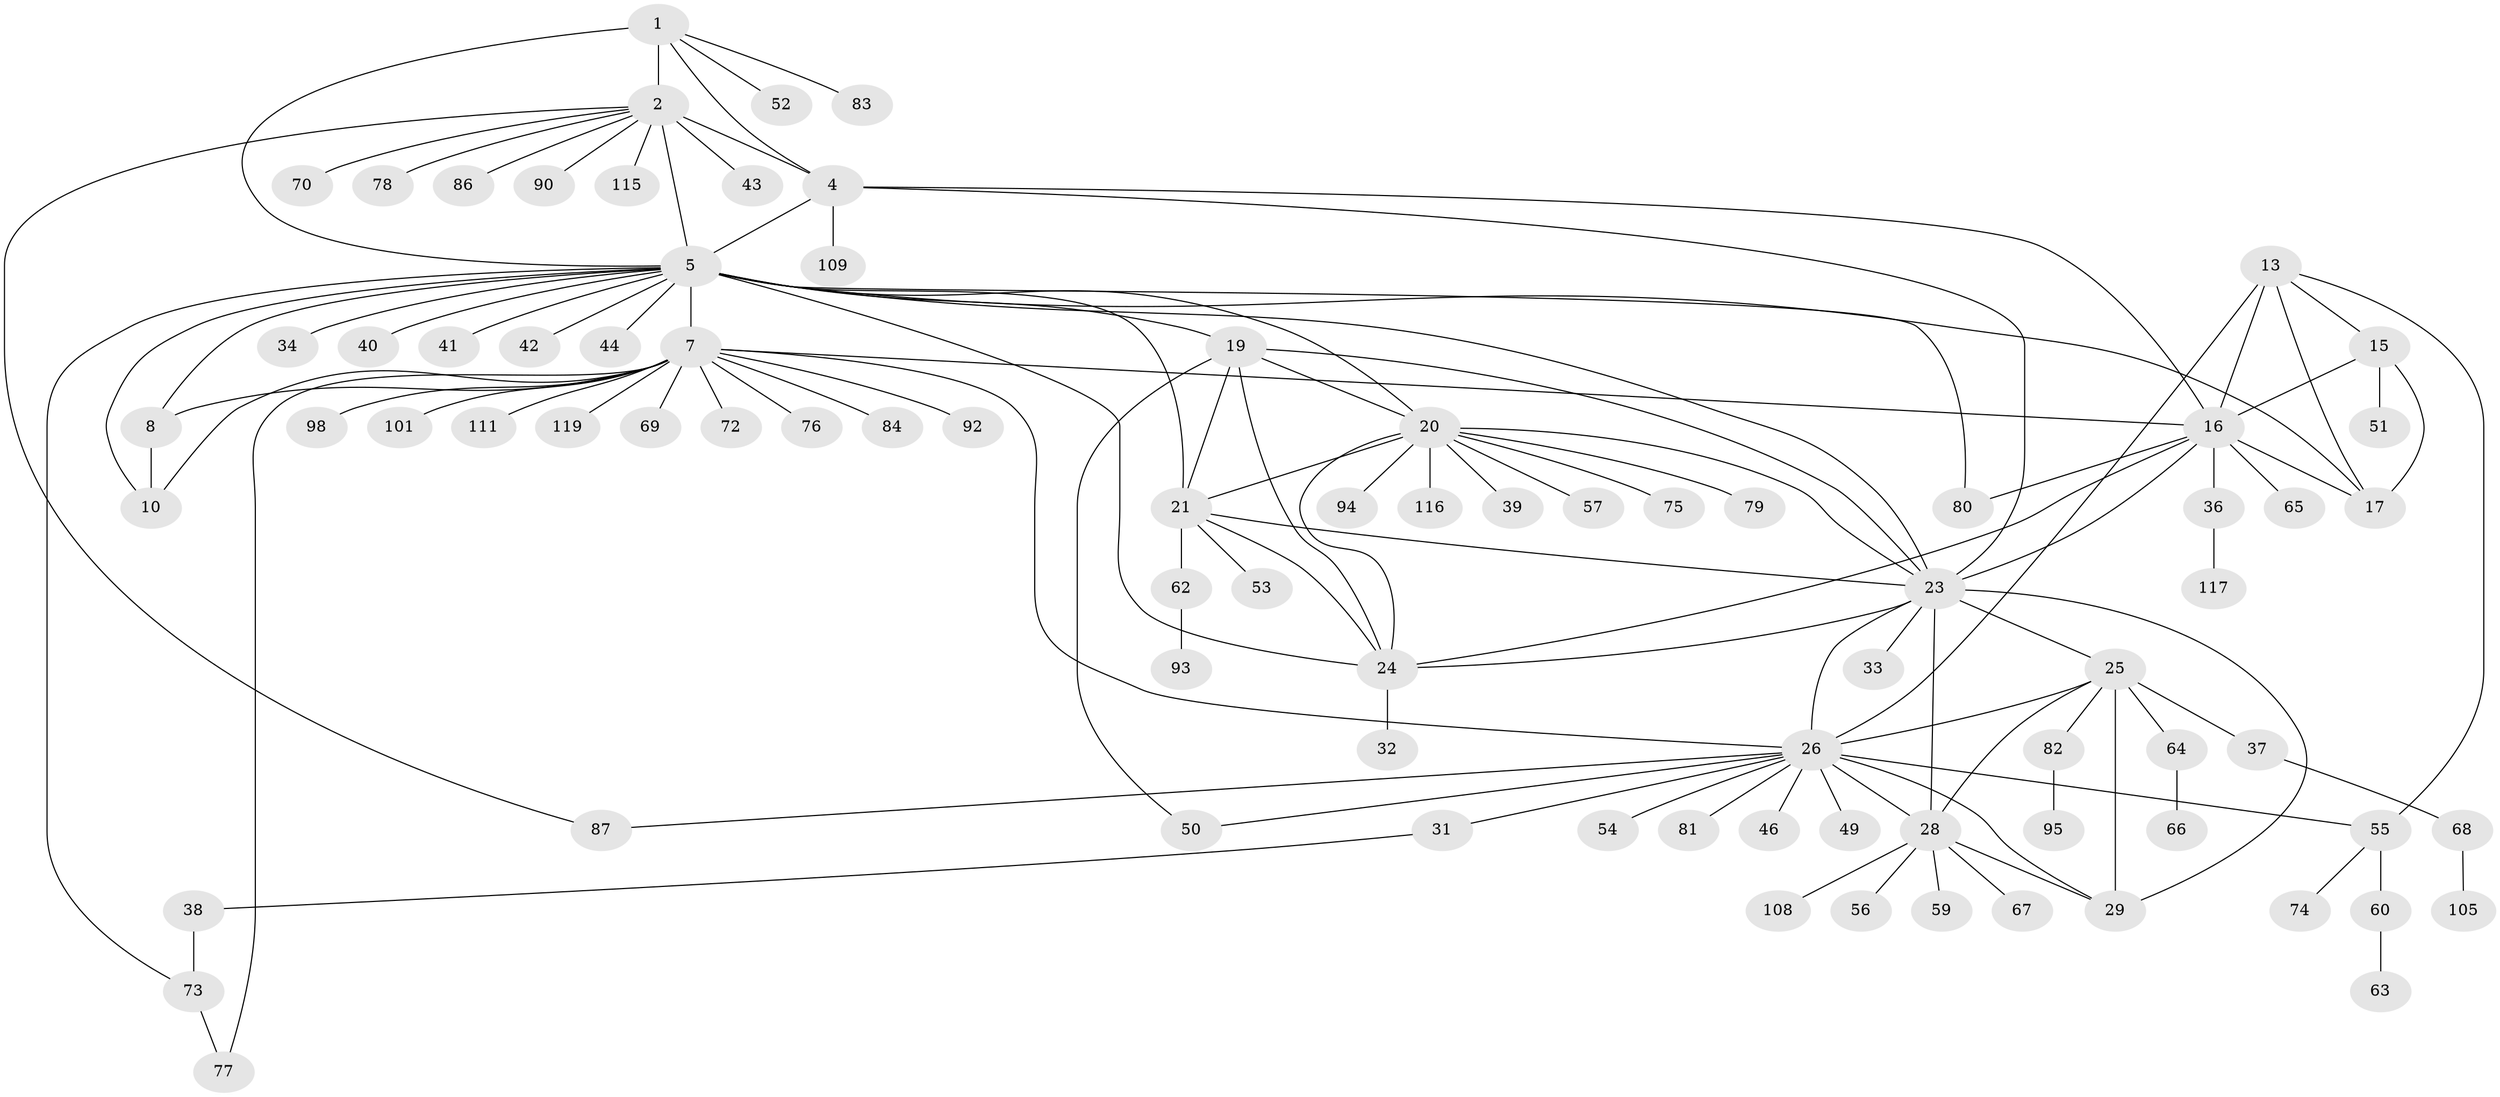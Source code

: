 // original degree distribution, {7: 0.05785123966942149, 9: 0.05785123966942149, 8: 0.049586776859504134, 11: 0.024793388429752067, 5: 0.03305785123966942, 6: 0.01652892561983471, 12: 0.008264462809917356, 15: 0.008264462809917356, 2: 0.14049586776859505, 1: 0.5702479338842975, 4: 0.008264462809917356, 3: 0.024793388429752067}
// Generated by graph-tools (version 1.1) at 2025/19/03/04/25 18:19:28]
// undirected, 84 vertices, 121 edges
graph export_dot {
graph [start="1"]
  node [color=gray90,style=filled];
  1;
  2 [super="+3"];
  4;
  5 [super="+6+99+11"];
  7 [super="+9"];
  8;
  10;
  13 [super="+120+118+91+14+45"];
  15;
  16 [super="+96+18"];
  17 [super="+35"];
  19 [super="+114"];
  20;
  21 [super="+97"];
  23 [super="+27+112"];
  24;
  25;
  26;
  28;
  29;
  31;
  32;
  33;
  34 [super="+107"];
  36;
  37;
  38;
  39;
  40;
  41;
  42;
  43;
  44;
  46;
  49;
  50;
  51;
  52;
  53;
  54;
  55;
  56;
  57;
  59;
  60;
  62;
  63;
  64;
  65;
  66;
  67;
  68;
  69;
  70;
  72;
  73;
  74;
  75 [super="+85"];
  76;
  77;
  78;
  79;
  80 [super="+110"];
  81;
  82 [super="+88"];
  83;
  84;
  86;
  87;
  90;
  92;
  93;
  94;
  95;
  98;
  101;
  105;
  108;
  109;
  111;
  115;
  116;
  117;
  119;
  1 -- 2 [weight=2];
  1 -- 4;
  1 -- 5 [weight=2];
  1 -- 52;
  1 -- 83;
  2 -- 4 [weight=2];
  2 -- 5 [weight=4];
  2 -- 43;
  2 -- 87;
  2 -- 90;
  2 -- 115;
  2 -- 70;
  2 -- 86;
  2 -- 78;
  4 -- 5 [weight=2];
  4 -- 109;
  4 -- 23;
  4 -- 16;
  5 -- 34;
  5 -- 40;
  5 -- 23 [weight=2];
  5 -- 44;
  5 -- 7 [weight=4];
  5 -- 8 [weight=2];
  5 -- 73;
  5 -- 10 [weight=2];
  5 -- 42;
  5 -- 41;
  5 -- 80;
  5 -- 17;
  5 -- 19;
  5 -- 20;
  5 -- 21;
  5 -- 24;
  7 -- 8 [weight=2];
  7 -- 10 [weight=2];
  7 -- 26;
  7 -- 69;
  7 -- 84;
  7 -- 92;
  7 -- 98;
  7 -- 119;
  7 -- 101;
  7 -- 72;
  7 -- 76;
  7 -- 77;
  7 -- 111;
  7 -- 16;
  8 -- 10;
  13 -- 15 [weight=2];
  13 -- 16 [weight=4];
  13 -- 17 [weight=2];
  13 -- 26;
  13 -- 55;
  15 -- 16 [weight=2];
  15 -- 17;
  15 -- 51;
  16 -- 17 [weight=2];
  16 -- 24;
  16 -- 65;
  16 -- 36;
  16 -- 80;
  16 -- 23;
  19 -- 20;
  19 -- 21;
  19 -- 23;
  19 -- 24;
  19 -- 50;
  20 -- 21;
  20 -- 23;
  20 -- 24;
  20 -- 39;
  20 -- 57;
  20 -- 75;
  20 -- 79;
  20 -- 94;
  20 -- 116;
  21 -- 23;
  21 -- 24;
  21 -- 53;
  21 -- 62;
  23 -- 24;
  23 -- 33;
  23 -- 25 [weight=2];
  23 -- 26 [weight=2];
  23 -- 28 [weight=2];
  23 -- 29 [weight=2];
  24 -- 32;
  25 -- 26;
  25 -- 28;
  25 -- 29;
  25 -- 37;
  25 -- 64;
  25 -- 82;
  26 -- 28;
  26 -- 29;
  26 -- 31;
  26 -- 46;
  26 -- 49;
  26 -- 50;
  26 -- 54;
  26 -- 55;
  26 -- 81;
  26 -- 87;
  28 -- 29;
  28 -- 56;
  28 -- 59;
  28 -- 67;
  28 -- 108;
  31 -- 38;
  36 -- 117;
  37 -- 68;
  38 -- 73;
  55 -- 60;
  55 -- 74;
  60 -- 63;
  62 -- 93;
  64 -- 66;
  68 -- 105;
  73 -- 77;
  82 -- 95;
}
